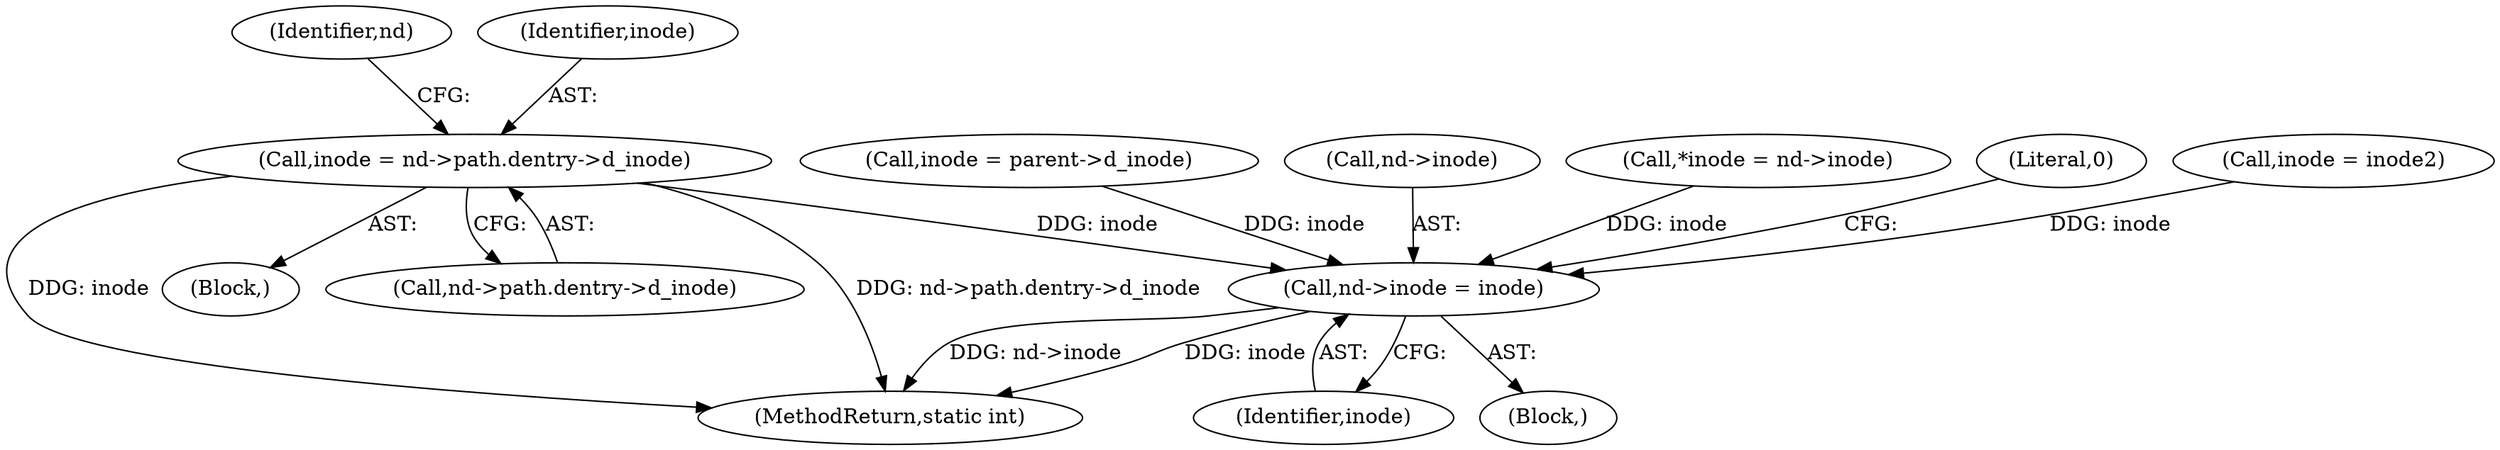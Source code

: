 digraph "0_linux_397d425dc26da728396e66d392d5dcb8dac30c37_0@pointer" {
"1000356" [label="(Call,inode = nd->path.dentry->d_inode)"];
"1000378" [label="(Call,nd->inode = inode)"];
"1000358" [label="(Call,nd->path.dentry->d_inode)"];
"1000378" [label="(Call,nd->inode = inode)"];
"1000163" [label="(Call,inode = parent->d_inode)"];
"1000305" [label="(Block,)"];
"1000382" [label="(Identifier,inode)"];
"1000367" [label="(Identifier,nd)"];
"1000379" [label="(Call,nd->inode)"];
"1000105" [label="(Call,*inode = nd->inode)"];
"1000384" [label="(Literal,0)"];
"1000289" [label="(Call,inode = inode2)"];
"1000356" [label="(Call,inode = nd->path.dentry->d_inode)"];
"1000357" [label="(Identifier,inode)"];
"1000385" [label="(MethodReturn,static int)"];
"1000103" [label="(Block,)"];
"1000356" -> "1000305"  [label="AST: "];
"1000356" -> "1000358"  [label="CFG: "];
"1000357" -> "1000356"  [label="AST: "];
"1000358" -> "1000356"  [label="AST: "];
"1000367" -> "1000356"  [label="CFG: "];
"1000356" -> "1000385"  [label="DDG: inode"];
"1000356" -> "1000385"  [label="DDG: nd->path.dentry->d_inode"];
"1000356" -> "1000378"  [label="DDG: inode"];
"1000378" -> "1000103"  [label="AST: "];
"1000378" -> "1000382"  [label="CFG: "];
"1000379" -> "1000378"  [label="AST: "];
"1000382" -> "1000378"  [label="AST: "];
"1000384" -> "1000378"  [label="CFG: "];
"1000378" -> "1000385"  [label="DDG: nd->inode"];
"1000378" -> "1000385"  [label="DDG: inode"];
"1000163" -> "1000378"  [label="DDG: inode"];
"1000289" -> "1000378"  [label="DDG: inode"];
"1000105" -> "1000378"  [label="DDG: inode"];
}
